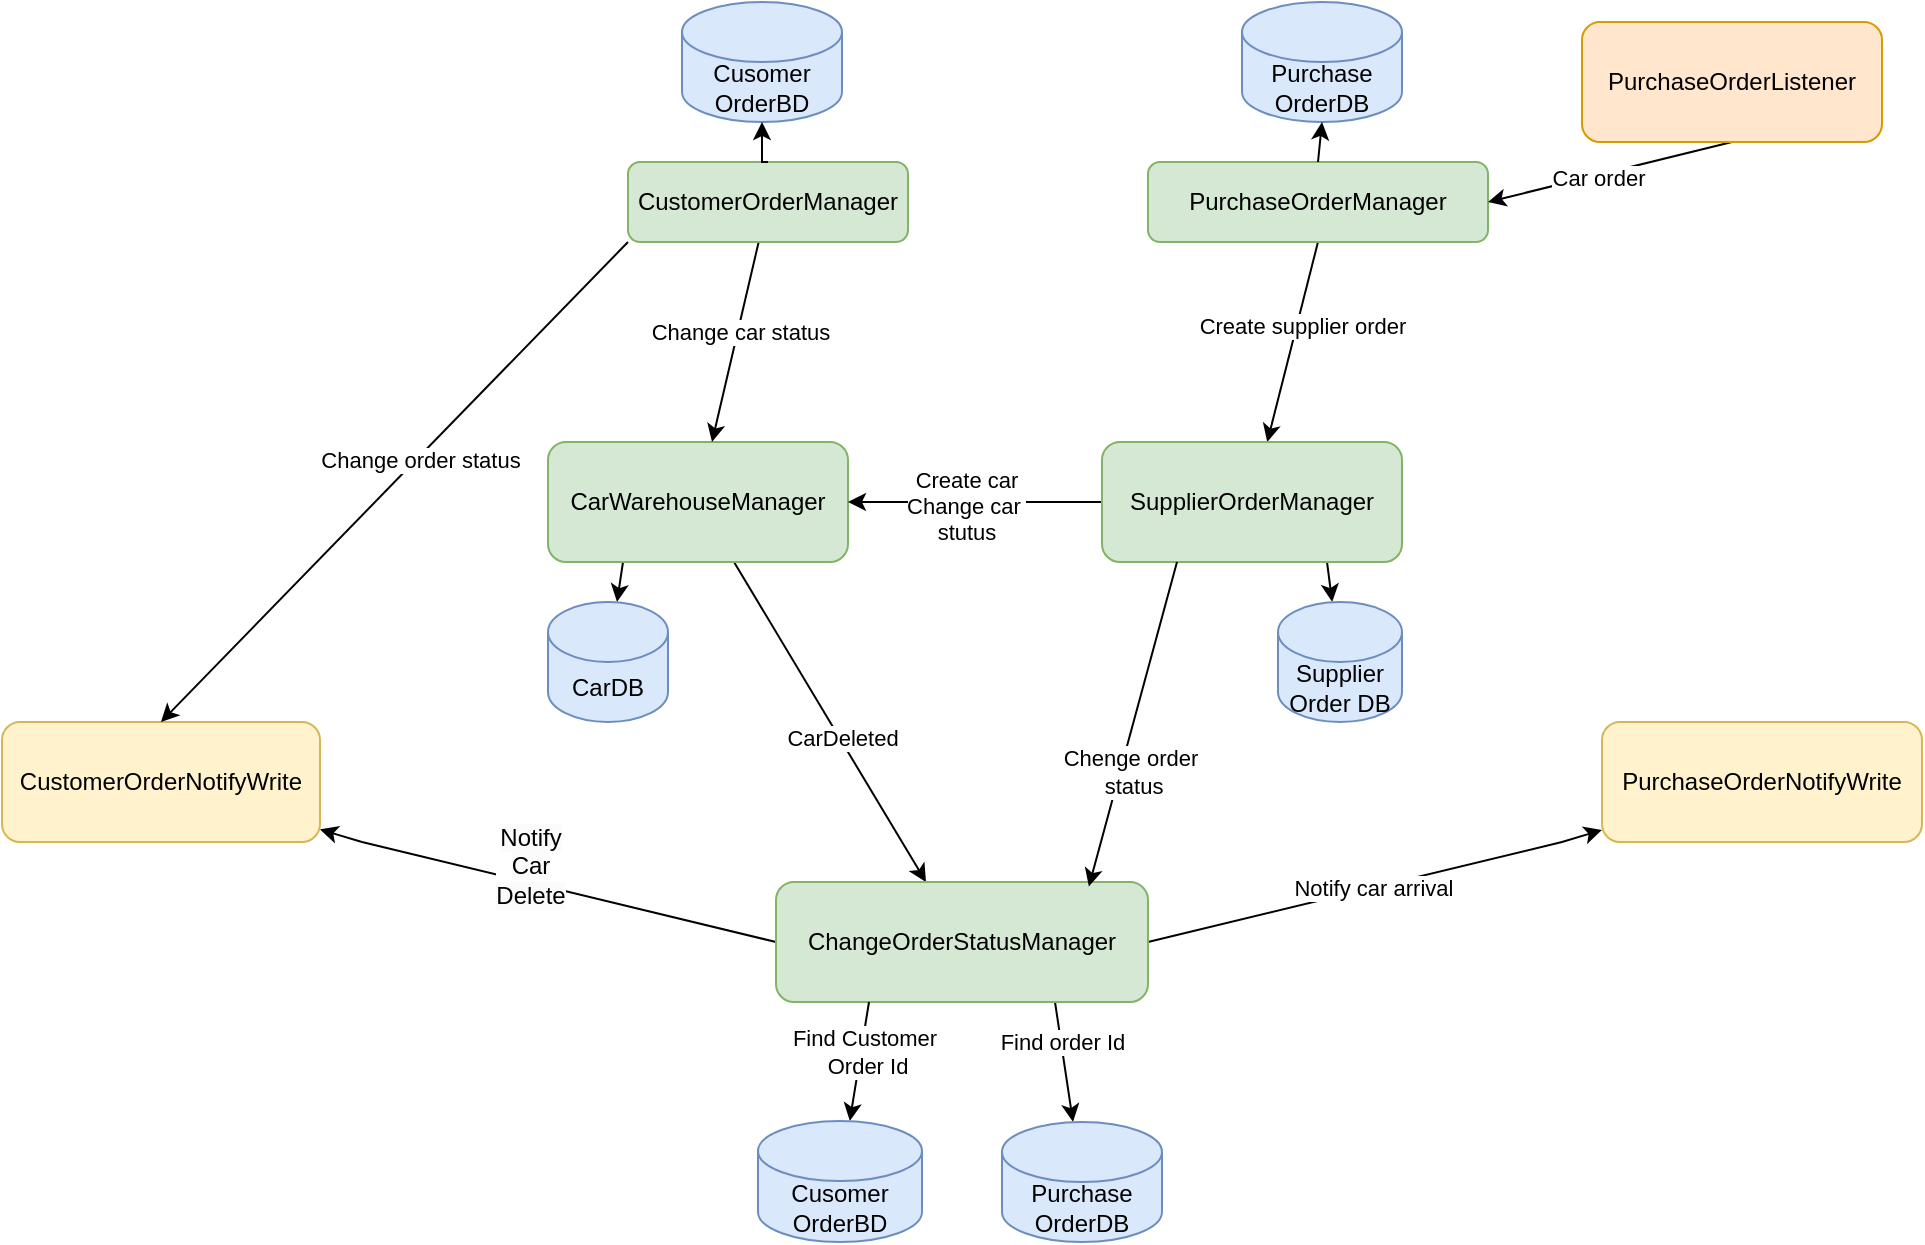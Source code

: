 <mxfile version="24.1.0" type="device">
  <diagram name="Сторінка-1" id="uAzbx7v3SxuRT0PB5ymo">
    <mxGraphModel dx="1050" dy="621" grid="1" gridSize="10" guides="1" tooltips="1" connect="1" arrows="1" fold="1" page="1" pageScale="1" pageWidth="1169" pageHeight="827" math="0" shadow="0">
      <root>
        <mxCell id="0" />
        <mxCell id="1" parent="0" />
        <mxCell id="nWtQAn88ZrS0DdybVbt5-3" style="rounded=0;orthogonalLoop=1;jettySize=auto;html=1;exitX=0.25;exitY=1;exitDx=0;exitDy=0;" parent="1" source="nWtQAn88ZrS0DdybVbt5-1" target="nWtQAn88ZrS0DdybVbt5-2" edge="1">
          <mxGeometry relative="1" as="geometry" />
        </mxCell>
        <mxCell id="nWtQAn88ZrS0DdybVbt5-6" value="" style="rounded=0;orthogonalLoop=1;jettySize=auto;html=1;" parent="1" source="nWtQAn88ZrS0DdybVbt5-1" target="nWtQAn88ZrS0DdybVbt5-5" edge="1">
          <mxGeometry relative="1" as="geometry" />
        </mxCell>
        <mxCell id="nWtQAn88ZrS0DdybVbt5-7" value="CarDeleted" style="edgeLabel;html=1;align=center;verticalAlign=middle;resizable=0;points=[];" parent="nWtQAn88ZrS0DdybVbt5-6" vertex="1" connectable="0">
          <mxGeometry x="0.104" y="1" relative="1" as="geometry">
            <mxPoint as="offset" />
          </mxGeometry>
        </mxCell>
        <mxCell id="nWtQAn88ZrS0DdybVbt5-1" value="CarWarehouseManager" style="rounded=1;whiteSpace=wrap;html=1;fillColor=#d5e8d4;strokeColor=#82b366;" parent="1" vertex="1">
          <mxGeometry x="373" y="300" width="150" height="60" as="geometry" />
        </mxCell>
        <mxCell id="nWtQAn88ZrS0DdybVbt5-2" value="CarDB" style="shape=cylinder3;whiteSpace=wrap;html=1;boundedLbl=1;backgroundOutline=1;size=15;fillColor=#dae8fc;strokeColor=#6c8ebf;" parent="1" vertex="1">
          <mxGeometry x="373" y="380" width="60" height="60" as="geometry" />
        </mxCell>
        <mxCell id="nWtQAn88ZrS0DdybVbt5-10" value="" style="rounded=0;orthogonalLoop=1;jettySize=auto;html=1;exitX=0;exitY=0.5;exitDx=0;exitDy=0;" parent="1" source="nWtQAn88ZrS0DdybVbt5-5" target="nWtQAn88ZrS0DdybVbt5-9" edge="1">
          <mxGeometry relative="1" as="geometry">
            <mxPoint x="693" y="580" as="sourcePoint" />
            <Array as="points">
              <mxPoint x="280" y="500" />
            </Array>
          </mxGeometry>
        </mxCell>
        <mxCell id="nWtQAn88ZrS0DdybVbt5-11" value="&lt;span style=&quot;font-size: 12px; text-wrap: wrap; background-color: rgb(251, 251, 251);&quot;&gt;Notify Car Delete&lt;/span&gt;" style="edgeLabel;html=1;align=center;verticalAlign=middle;resizable=0;points=[];" parent="nWtQAn88ZrS0DdybVbt5-10" vertex="1" connectable="0">
          <mxGeometry x="-0.135" y="-1" relative="1" as="geometry">
            <mxPoint x="-25" y="-13" as="offset" />
          </mxGeometry>
        </mxCell>
        <mxCell id="nWtQAn88ZrS0DdybVbt5-42" style="rounded=0;orthogonalLoop=1;jettySize=auto;html=1;exitX=0.75;exitY=1;exitDx=0;exitDy=0;" parent="1" source="nWtQAn88ZrS0DdybVbt5-5" target="nWtQAn88ZrS0DdybVbt5-41" edge="1">
          <mxGeometry relative="1" as="geometry" />
        </mxCell>
        <mxCell id="nWtQAn88ZrS0DdybVbt5-43" value="Find order Id" style="edgeLabel;html=1;align=center;verticalAlign=middle;resizable=0;points=[];" parent="nWtQAn88ZrS0DdybVbt5-42" vertex="1" connectable="0">
          <mxGeometry x="-0.338" relative="1" as="geometry">
            <mxPoint as="offset" />
          </mxGeometry>
        </mxCell>
        <mxCell id="nWtQAn88ZrS0DdybVbt5-44" style="rounded=0;orthogonalLoop=1;jettySize=auto;html=1;exitX=1;exitY=0.5;exitDx=0;exitDy=0;" parent="1" source="nWtQAn88ZrS0DdybVbt5-5" target="nWtQAn88ZrS0DdybVbt5-35" edge="1">
          <mxGeometry relative="1" as="geometry">
            <Array as="points">
              <mxPoint x="880" y="500" />
            </Array>
          </mxGeometry>
        </mxCell>
        <mxCell id="nWtQAn88ZrS0DdybVbt5-45" value="Notify car arrival&amp;nbsp;" style="edgeLabel;html=1;align=center;verticalAlign=middle;resizable=0;points=[];" parent="nWtQAn88ZrS0DdybVbt5-44" vertex="1" connectable="0">
          <mxGeometry x="0.003" y="1" relative="1" as="geometry">
            <mxPoint y="1" as="offset" />
          </mxGeometry>
        </mxCell>
        <mxCell id="nWtQAn88ZrS0DdybVbt5-5" value="Change&lt;span style=&quot;background-color: initial;&quot;&gt;OrderStatusManager&lt;/span&gt;" style="rounded=1;whiteSpace=wrap;html=1;fillColor=#d5e8d4;strokeColor=#82b366;" parent="1" vertex="1">
          <mxGeometry x="487" y="520" width="186" height="60" as="geometry" />
        </mxCell>
        <mxCell id="nWtQAn88ZrS0DdybVbt5-17" style="rounded=0;orthogonalLoop=1;jettySize=auto;html=1;exitX=0.25;exitY=1;exitDx=0;exitDy=0;" parent="1" source="nWtQAn88ZrS0DdybVbt5-5" target="nWtQAn88ZrS0DdybVbt5-14" edge="1">
          <mxGeometry relative="1" as="geometry">
            <mxPoint x="413" y="730" as="sourcePoint" />
          </mxGeometry>
        </mxCell>
        <mxCell id="nWtQAn88ZrS0DdybVbt5-18" value="Find Customer&lt;div&gt;&amp;nbsp;Order Id&lt;/div&gt;" style="edgeLabel;html=1;align=center;verticalAlign=middle;resizable=0;points=[];" parent="nWtQAn88ZrS0DdybVbt5-17" vertex="1" connectable="0">
          <mxGeometry x="-0.176" y="1" relative="1" as="geometry">
            <mxPoint as="offset" />
          </mxGeometry>
        </mxCell>
        <mxCell id="nWtQAn88ZrS0DdybVbt5-9" value="CustomerOrderNotifyWrite" style="rounded=1;whiteSpace=wrap;html=1;fillColor=#fff2cc;strokeColor=#d6b656;" parent="1" vertex="1">
          <mxGeometry x="100" y="440" width="159" height="60" as="geometry" />
        </mxCell>
        <mxCell id="nWtQAn88ZrS0DdybVbt5-14" value="Cusomer&lt;div&gt;OrderBD&lt;/div&gt;" style="shape=cylinder3;whiteSpace=wrap;html=1;boundedLbl=1;backgroundOutline=1;size=15;fillColor=#dae8fc;strokeColor=#6c8ebf;" parent="1" vertex="1">
          <mxGeometry x="478" y="639.5" width="82" height="60.5" as="geometry" />
        </mxCell>
        <mxCell id="nWtQAn88ZrS0DdybVbt5-23" style="rounded=0;orthogonalLoop=1;jettySize=auto;html=1;" parent="1" source="nWtQAn88ZrS0DdybVbt5-20" target="nWtQAn88ZrS0DdybVbt5-1" edge="1">
          <mxGeometry relative="1" as="geometry" />
        </mxCell>
        <mxCell id="nWtQAn88ZrS0DdybVbt5-24" value="Change car status" style="edgeLabel;html=1;align=center;verticalAlign=middle;resizable=0;points=[];" parent="nWtQAn88ZrS0DdybVbt5-23" vertex="1" connectable="0">
          <mxGeometry x="-0.114" y="1" relative="1" as="geometry">
            <mxPoint as="offset" />
          </mxGeometry>
        </mxCell>
        <mxCell id="nWtQAn88ZrS0DdybVbt5-25" style="rounded=0;orthogonalLoop=1;jettySize=auto;html=1;exitX=0;exitY=1;exitDx=0;exitDy=0;entryX=0.5;entryY=0;entryDx=0;entryDy=0;" parent="1" source="nWtQAn88ZrS0DdybVbt5-20" target="nWtQAn88ZrS0DdybVbt5-9" edge="1">
          <mxGeometry relative="1" as="geometry" />
        </mxCell>
        <mxCell id="nWtQAn88ZrS0DdybVbt5-26" value="Change order status" style="edgeLabel;html=1;align=center;verticalAlign=middle;resizable=0;points=[];" parent="nWtQAn88ZrS0DdybVbt5-25" vertex="1" connectable="0">
          <mxGeometry x="-0.102" y="1" relative="1" as="geometry">
            <mxPoint as="offset" />
          </mxGeometry>
        </mxCell>
        <mxCell id="nWtQAn88ZrS0DdybVbt5-20" value="CustomerOrderManager" style="rounded=1;whiteSpace=wrap;html=1;fillColor=#d5e8d4;strokeColor=#82b366;" parent="1" vertex="1">
          <mxGeometry x="413" y="160" width="140" height="40" as="geometry" />
        </mxCell>
        <mxCell id="nWtQAn88ZrS0DdybVbt5-21" value="Cusomer&lt;div&gt;OrderBD&lt;/div&gt;" style="shape=cylinder3;whiteSpace=wrap;html=1;boundedLbl=1;backgroundOutline=1;size=15;fillColor=#dae8fc;strokeColor=#6c8ebf;" parent="1" vertex="1">
          <mxGeometry x="440" y="80" width="80" height="60" as="geometry" />
        </mxCell>
        <mxCell id="nWtQAn88ZrS0DdybVbt5-40" style="rounded=0;orthogonalLoop=1;jettySize=auto;html=1;exitX=0.5;exitY=1;exitDx=0;exitDy=0;" parent="1" source="nWtQAn88ZrS0DdybVbt5-27" target="nWtQAn88ZrS0DdybVbt5-37" edge="1">
          <mxGeometry relative="1" as="geometry" />
        </mxCell>
        <mxCell id="nWtQAn88ZrS0DdybVbt5-48" value="Create supplier order" style="edgeLabel;html=1;align=center;verticalAlign=middle;resizable=0;points=[];" parent="nWtQAn88ZrS0DdybVbt5-40" vertex="1" connectable="0">
          <mxGeometry x="-0.166" y="2" relative="1" as="geometry">
            <mxPoint as="offset" />
          </mxGeometry>
        </mxCell>
        <mxCell id="nWtQAn88ZrS0DdybVbt5-27" value="PurchaseOrderManager" style="rounded=1;whiteSpace=wrap;html=1;fillColor=#d5e8d4;strokeColor=#82b366;" parent="1" vertex="1">
          <mxGeometry x="673" y="160" width="170" height="40" as="geometry" />
        </mxCell>
        <mxCell id="nWtQAn88ZrS0DdybVbt5-28" value="Purchase&lt;div&gt;OrderDB&lt;/div&gt;" style="shape=cylinder3;whiteSpace=wrap;html=1;boundedLbl=1;backgroundOutline=1;size=15;fillColor=#dae8fc;strokeColor=#6c8ebf;" parent="1" vertex="1">
          <mxGeometry x="720" y="80" width="80" height="60" as="geometry" />
        </mxCell>
        <mxCell id="nWtQAn88ZrS0DdybVbt5-32" style="edgeStyle=orthogonalEdgeStyle;rounded=0;orthogonalLoop=1;jettySize=auto;html=1;exitX=0.5;exitY=0;exitDx=0;exitDy=0;entryX=0.5;entryY=1;entryDx=0;entryDy=0;entryPerimeter=0;" parent="1" source="nWtQAn88ZrS0DdybVbt5-20" target="nWtQAn88ZrS0DdybVbt5-21" edge="1">
          <mxGeometry relative="1" as="geometry" />
        </mxCell>
        <mxCell id="nWtQAn88ZrS0DdybVbt5-34" style="rounded=0;orthogonalLoop=1;jettySize=auto;html=1;exitX=0.5;exitY=0;exitDx=0;exitDy=0;entryX=0.5;entryY=1;entryDx=0;entryDy=0;entryPerimeter=0;" parent="1" source="nWtQAn88ZrS0DdybVbt5-27" target="nWtQAn88ZrS0DdybVbt5-28" edge="1">
          <mxGeometry relative="1" as="geometry" />
        </mxCell>
        <mxCell id="nWtQAn88ZrS0DdybVbt5-35" value="PurchaseOrderNotifyWrite" style="rounded=1;whiteSpace=wrap;html=1;fillColor=#fff2cc;strokeColor=#d6b656;" parent="1" vertex="1">
          <mxGeometry x="900" y="440" width="160" height="60" as="geometry" />
        </mxCell>
        <mxCell id="nWtQAn88ZrS0DdybVbt5-39" style="rounded=0;orthogonalLoop=1;jettySize=auto;html=1;exitX=0.75;exitY=1;exitDx=0;exitDy=0;" parent="1" source="nWtQAn88ZrS0DdybVbt5-37" target="nWtQAn88ZrS0DdybVbt5-38" edge="1">
          <mxGeometry relative="1" as="geometry" />
        </mxCell>
        <mxCell id="nWtQAn88ZrS0DdybVbt5-49" style="edgeStyle=orthogonalEdgeStyle;rounded=0;orthogonalLoop=1;jettySize=auto;html=1;exitX=0;exitY=0.5;exitDx=0;exitDy=0;entryX=1;entryY=0.5;entryDx=0;entryDy=0;" parent="1" source="nWtQAn88ZrS0DdybVbt5-37" target="nWtQAn88ZrS0DdybVbt5-1" edge="1">
          <mxGeometry relative="1" as="geometry" />
        </mxCell>
        <mxCell id="nWtQAn88ZrS0DdybVbt5-50" value="Create car&lt;br&gt;Change car&amp;nbsp;&lt;br&gt;stutus" style="edgeLabel;html=1;align=center;verticalAlign=middle;resizable=0;points=[];" parent="nWtQAn88ZrS0DdybVbt5-49" vertex="1" connectable="0">
          <mxGeometry x="0.081" y="2" relative="1" as="geometry">
            <mxPoint as="offset" />
          </mxGeometry>
        </mxCell>
        <mxCell id="nWtQAn88ZrS0DdybVbt5-37" value="SupplierOrderManager" style="rounded=1;whiteSpace=wrap;html=1;fillColor=#d5e8d4;strokeColor=#82b366;" parent="1" vertex="1">
          <mxGeometry x="650" y="300" width="150" height="60" as="geometry" />
        </mxCell>
        <mxCell id="nWtQAn88ZrS0DdybVbt5-38" value="Supplier Order DB" style="shape=cylinder3;whiteSpace=wrap;html=1;boundedLbl=1;backgroundOutline=1;size=15;fillColor=#dae8fc;strokeColor=#6c8ebf;" parent="1" vertex="1">
          <mxGeometry x="738" y="380" width="62" height="60" as="geometry" />
        </mxCell>
        <mxCell id="nWtQAn88ZrS0DdybVbt5-41" value="Purchase&lt;div&gt;OrderDB&lt;/div&gt;" style="shape=cylinder3;whiteSpace=wrap;html=1;boundedLbl=1;backgroundOutline=1;size=15;fillColor=#dae8fc;strokeColor=#6c8ebf;" parent="1" vertex="1">
          <mxGeometry x="600" y="640" width="80" height="60" as="geometry" />
        </mxCell>
        <mxCell id="nWtQAn88ZrS0DdybVbt5-46" style="rounded=0;orthogonalLoop=1;jettySize=auto;html=1;exitX=0.25;exitY=1;exitDx=0;exitDy=0;entryX=0.841;entryY=0.037;entryDx=0;entryDy=0;entryPerimeter=0;" parent="1" source="nWtQAn88ZrS0DdybVbt5-37" target="nWtQAn88ZrS0DdybVbt5-5" edge="1">
          <mxGeometry relative="1" as="geometry" />
        </mxCell>
        <mxCell id="nWtQAn88ZrS0DdybVbt5-51" value="Chenge order&lt;div&gt;&amp;nbsp;status&lt;/div&gt;" style="edgeLabel;html=1;align=center;verticalAlign=middle;resizable=0;points=[];" parent="nWtQAn88ZrS0DdybVbt5-46" vertex="1" connectable="0">
          <mxGeometry x="0.107" y="1" relative="1" as="geometry">
            <mxPoint y="15" as="offset" />
          </mxGeometry>
        </mxCell>
        <mxCell id="v8V6bMzTX9_s6N6v0sCQ-4" style="rounded=0;orthogonalLoop=1;jettySize=auto;html=1;exitX=0.5;exitY=1;exitDx=0;exitDy=0;entryX=1;entryY=0.5;entryDx=0;entryDy=0;" edge="1" parent="1" source="v8V6bMzTX9_s6N6v0sCQ-1" target="nWtQAn88ZrS0DdybVbt5-27">
          <mxGeometry relative="1" as="geometry" />
        </mxCell>
        <mxCell id="v8V6bMzTX9_s6N6v0sCQ-5" value="Car order" style="edgeLabel;html=1;align=center;verticalAlign=middle;resizable=0;points=[];" vertex="1" connectable="0" parent="v8V6bMzTX9_s6N6v0sCQ-4">
          <mxGeometry x="0.112" y="1" relative="1" as="geometry">
            <mxPoint as="offset" />
          </mxGeometry>
        </mxCell>
        <mxCell id="v8V6bMzTX9_s6N6v0sCQ-1" value="PurchaseOrderListener" style="rounded=1;whiteSpace=wrap;html=1;fillColor=#ffe6cc;strokeColor=#d79b00;" vertex="1" parent="1">
          <mxGeometry x="890" y="90" width="150" height="60" as="geometry" />
        </mxCell>
      </root>
    </mxGraphModel>
  </diagram>
</mxfile>
